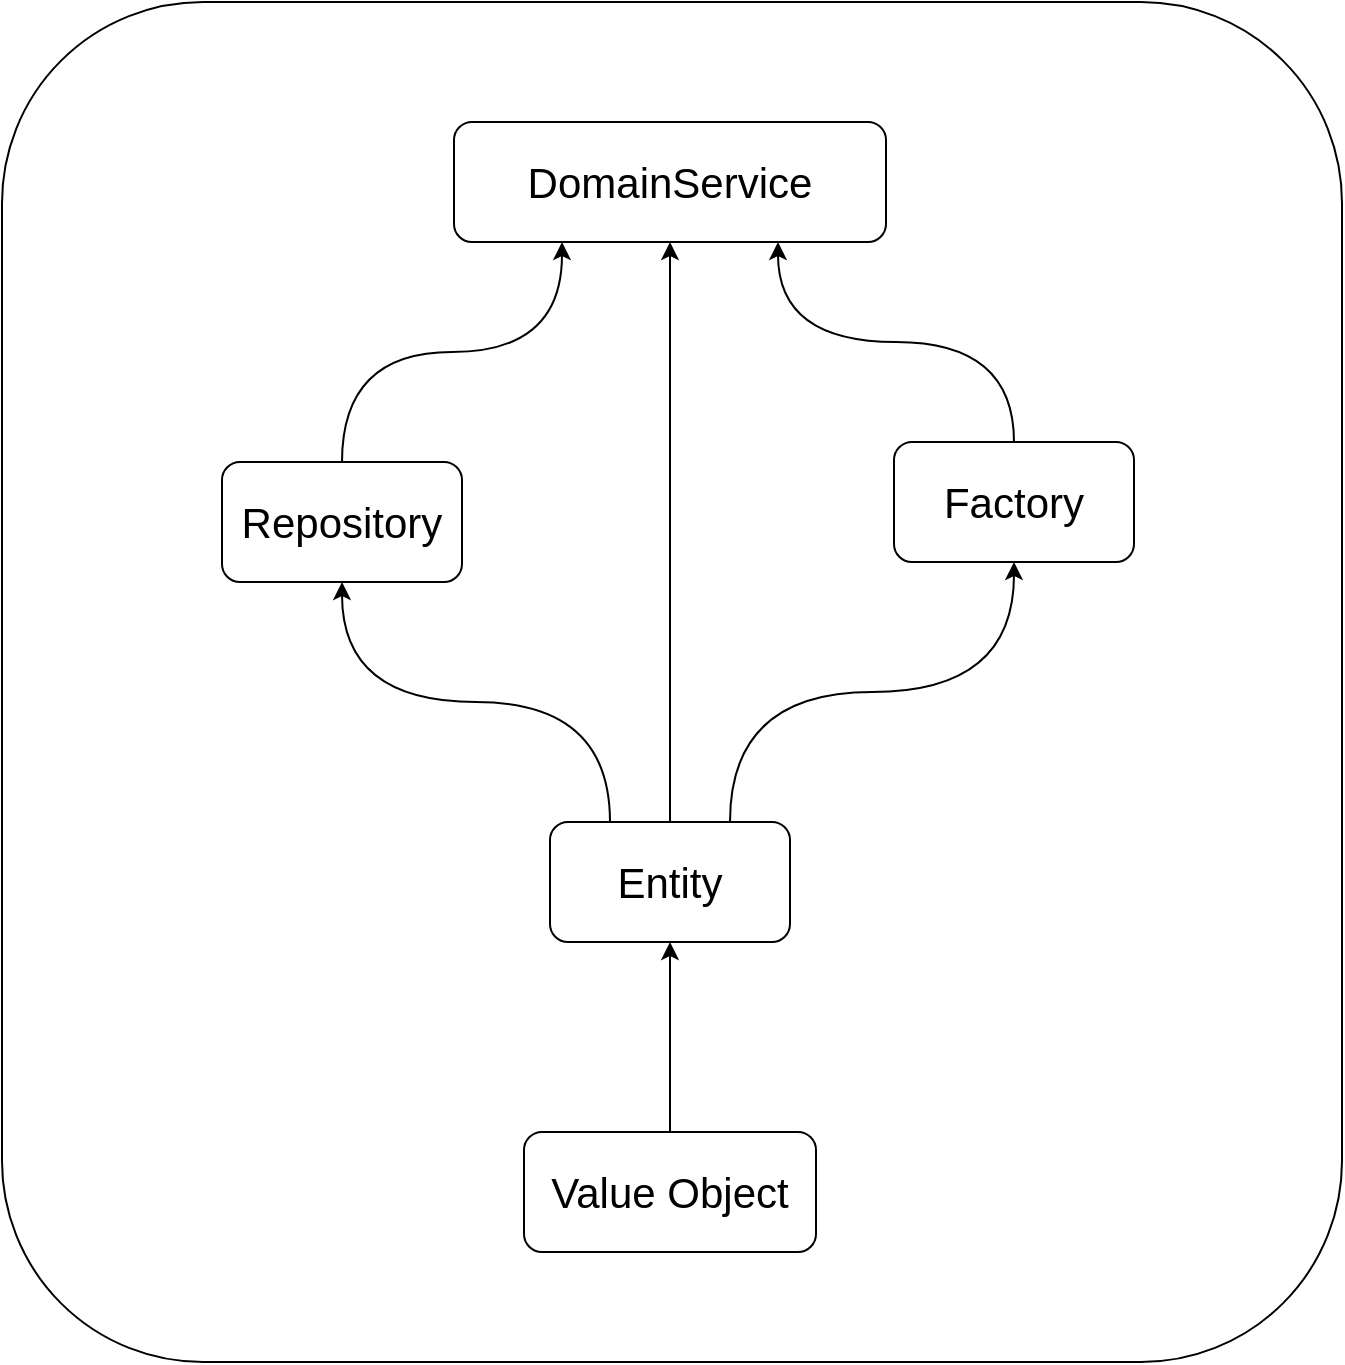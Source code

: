 <mxfile version="26.0.16">
  <diagram name="第 1 页" id="utiq6C3ApPZFi0Ste6pE">
    <mxGraphModel dx="1426" dy="755" grid="1" gridSize="10" guides="1" tooltips="1" connect="1" arrows="1" fold="1" page="1" pageScale="1" pageWidth="827" pageHeight="1169" math="0" shadow="0">
      <root>
        <mxCell id="0" />
        <mxCell id="1" parent="0" />
        <mxCell id="mzjdD9Uk-mY5WA9KTlrh-14" value="" style="rounded=1;whiteSpace=wrap;html=1;" vertex="1" parent="1">
          <mxGeometry x="80" y="20" width="670" height="680" as="geometry" />
        </mxCell>
        <mxCell id="mzjdD9Uk-mY5WA9KTlrh-9" style="edgeStyle=orthogonalEdgeStyle;rounded=0;orthogonalLoop=1;jettySize=auto;html=1;exitX=0.25;exitY=0;exitDx=0;exitDy=0;entryX=0.5;entryY=1;entryDx=0;entryDy=0;curved=1;" edge="1" parent="1" source="mzjdD9Uk-mY5WA9KTlrh-1" target="mzjdD9Uk-mY5WA9KTlrh-5">
          <mxGeometry relative="1" as="geometry" />
        </mxCell>
        <mxCell id="mzjdD9Uk-mY5WA9KTlrh-10" style="edgeStyle=orthogonalEdgeStyle;rounded=0;orthogonalLoop=1;jettySize=auto;html=1;exitX=0.75;exitY=0;exitDx=0;exitDy=0;entryX=0.5;entryY=1;entryDx=0;entryDy=0;curved=1;" edge="1" parent="1" source="mzjdD9Uk-mY5WA9KTlrh-1" target="mzjdD9Uk-mY5WA9KTlrh-6">
          <mxGeometry relative="1" as="geometry" />
        </mxCell>
        <mxCell id="mzjdD9Uk-mY5WA9KTlrh-11" style="edgeStyle=orthogonalEdgeStyle;rounded=0;orthogonalLoop=1;jettySize=auto;html=1;exitX=0.5;exitY=0;exitDx=0;exitDy=0;entryX=0.5;entryY=1;entryDx=0;entryDy=0;curved=1;" edge="1" parent="1" source="mzjdD9Uk-mY5WA9KTlrh-1" target="mzjdD9Uk-mY5WA9KTlrh-7">
          <mxGeometry relative="1" as="geometry" />
        </mxCell>
        <mxCell id="mzjdD9Uk-mY5WA9KTlrh-1" value="&lt;font style=&quot;font-size: 21px;&quot;&gt;Entity&lt;/font&gt;" style="rounded=1;whiteSpace=wrap;html=1;" vertex="1" parent="1">
          <mxGeometry x="354" y="430" width="120" height="60" as="geometry" />
        </mxCell>
        <mxCell id="mzjdD9Uk-mY5WA9KTlrh-8" style="edgeStyle=orthogonalEdgeStyle;rounded=0;orthogonalLoop=1;jettySize=auto;html=1;curved=1;" edge="1" parent="1" source="mzjdD9Uk-mY5WA9KTlrh-2" target="mzjdD9Uk-mY5WA9KTlrh-1">
          <mxGeometry relative="1" as="geometry" />
        </mxCell>
        <mxCell id="mzjdD9Uk-mY5WA9KTlrh-2" value="&lt;font style=&quot;font-size: 21px;&quot;&gt;Value Object&lt;/font&gt;" style="rounded=1;whiteSpace=wrap;html=1;" vertex="1" parent="1">
          <mxGeometry x="341" y="585" width="146" height="60" as="geometry" />
        </mxCell>
        <mxCell id="mzjdD9Uk-mY5WA9KTlrh-12" style="edgeStyle=orthogonalEdgeStyle;rounded=0;orthogonalLoop=1;jettySize=auto;html=1;exitX=0.5;exitY=0;exitDx=0;exitDy=0;entryX=0.25;entryY=1;entryDx=0;entryDy=0;curved=1;" edge="1" parent="1" source="mzjdD9Uk-mY5WA9KTlrh-5" target="mzjdD9Uk-mY5WA9KTlrh-7">
          <mxGeometry relative="1" as="geometry" />
        </mxCell>
        <mxCell id="mzjdD9Uk-mY5WA9KTlrh-5" value="&lt;font style=&quot;font-size: 21px;&quot;&gt;Repository&lt;/font&gt;" style="rounded=1;whiteSpace=wrap;html=1;" vertex="1" parent="1">
          <mxGeometry x="190" y="250" width="120" height="60" as="geometry" />
        </mxCell>
        <mxCell id="mzjdD9Uk-mY5WA9KTlrh-13" style="edgeStyle=orthogonalEdgeStyle;rounded=0;orthogonalLoop=1;jettySize=auto;html=1;exitX=0.5;exitY=0;exitDx=0;exitDy=0;entryX=0.75;entryY=1;entryDx=0;entryDy=0;curved=1;" edge="1" parent="1" source="mzjdD9Uk-mY5WA9KTlrh-6" target="mzjdD9Uk-mY5WA9KTlrh-7">
          <mxGeometry relative="1" as="geometry" />
        </mxCell>
        <mxCell id="mzjdD9Uk-mY5WA9KTlrh-6" value="&lt;font style=&quot;font-size: 21px;&quot;&gt;Factory&lt;/font&gt;" style="rounded=1;whiteSpace=wrap;html=1;" vertex="1" parent="1">
          <mxGeometry x="526" y="240" width="120" height="60" as="geometry" />
        </mxCell>
        <mxCell id="mzjdD9Uk-mY5WA9KTlrh-7" value="&lt;font style=&quot;font-size: 21px;&quot;&gt;DomainService&lt;/font&gt;" style="rounded=1;whiteSpace=wrap;html=1;" vertex="1" parent="1">
          <mxGeometry x="306" y="80" width="216" height="60" as="geometry" />
        </mxCell>
      </root>
    </mxGraphModel>
  </diagram>
</mxfile>
